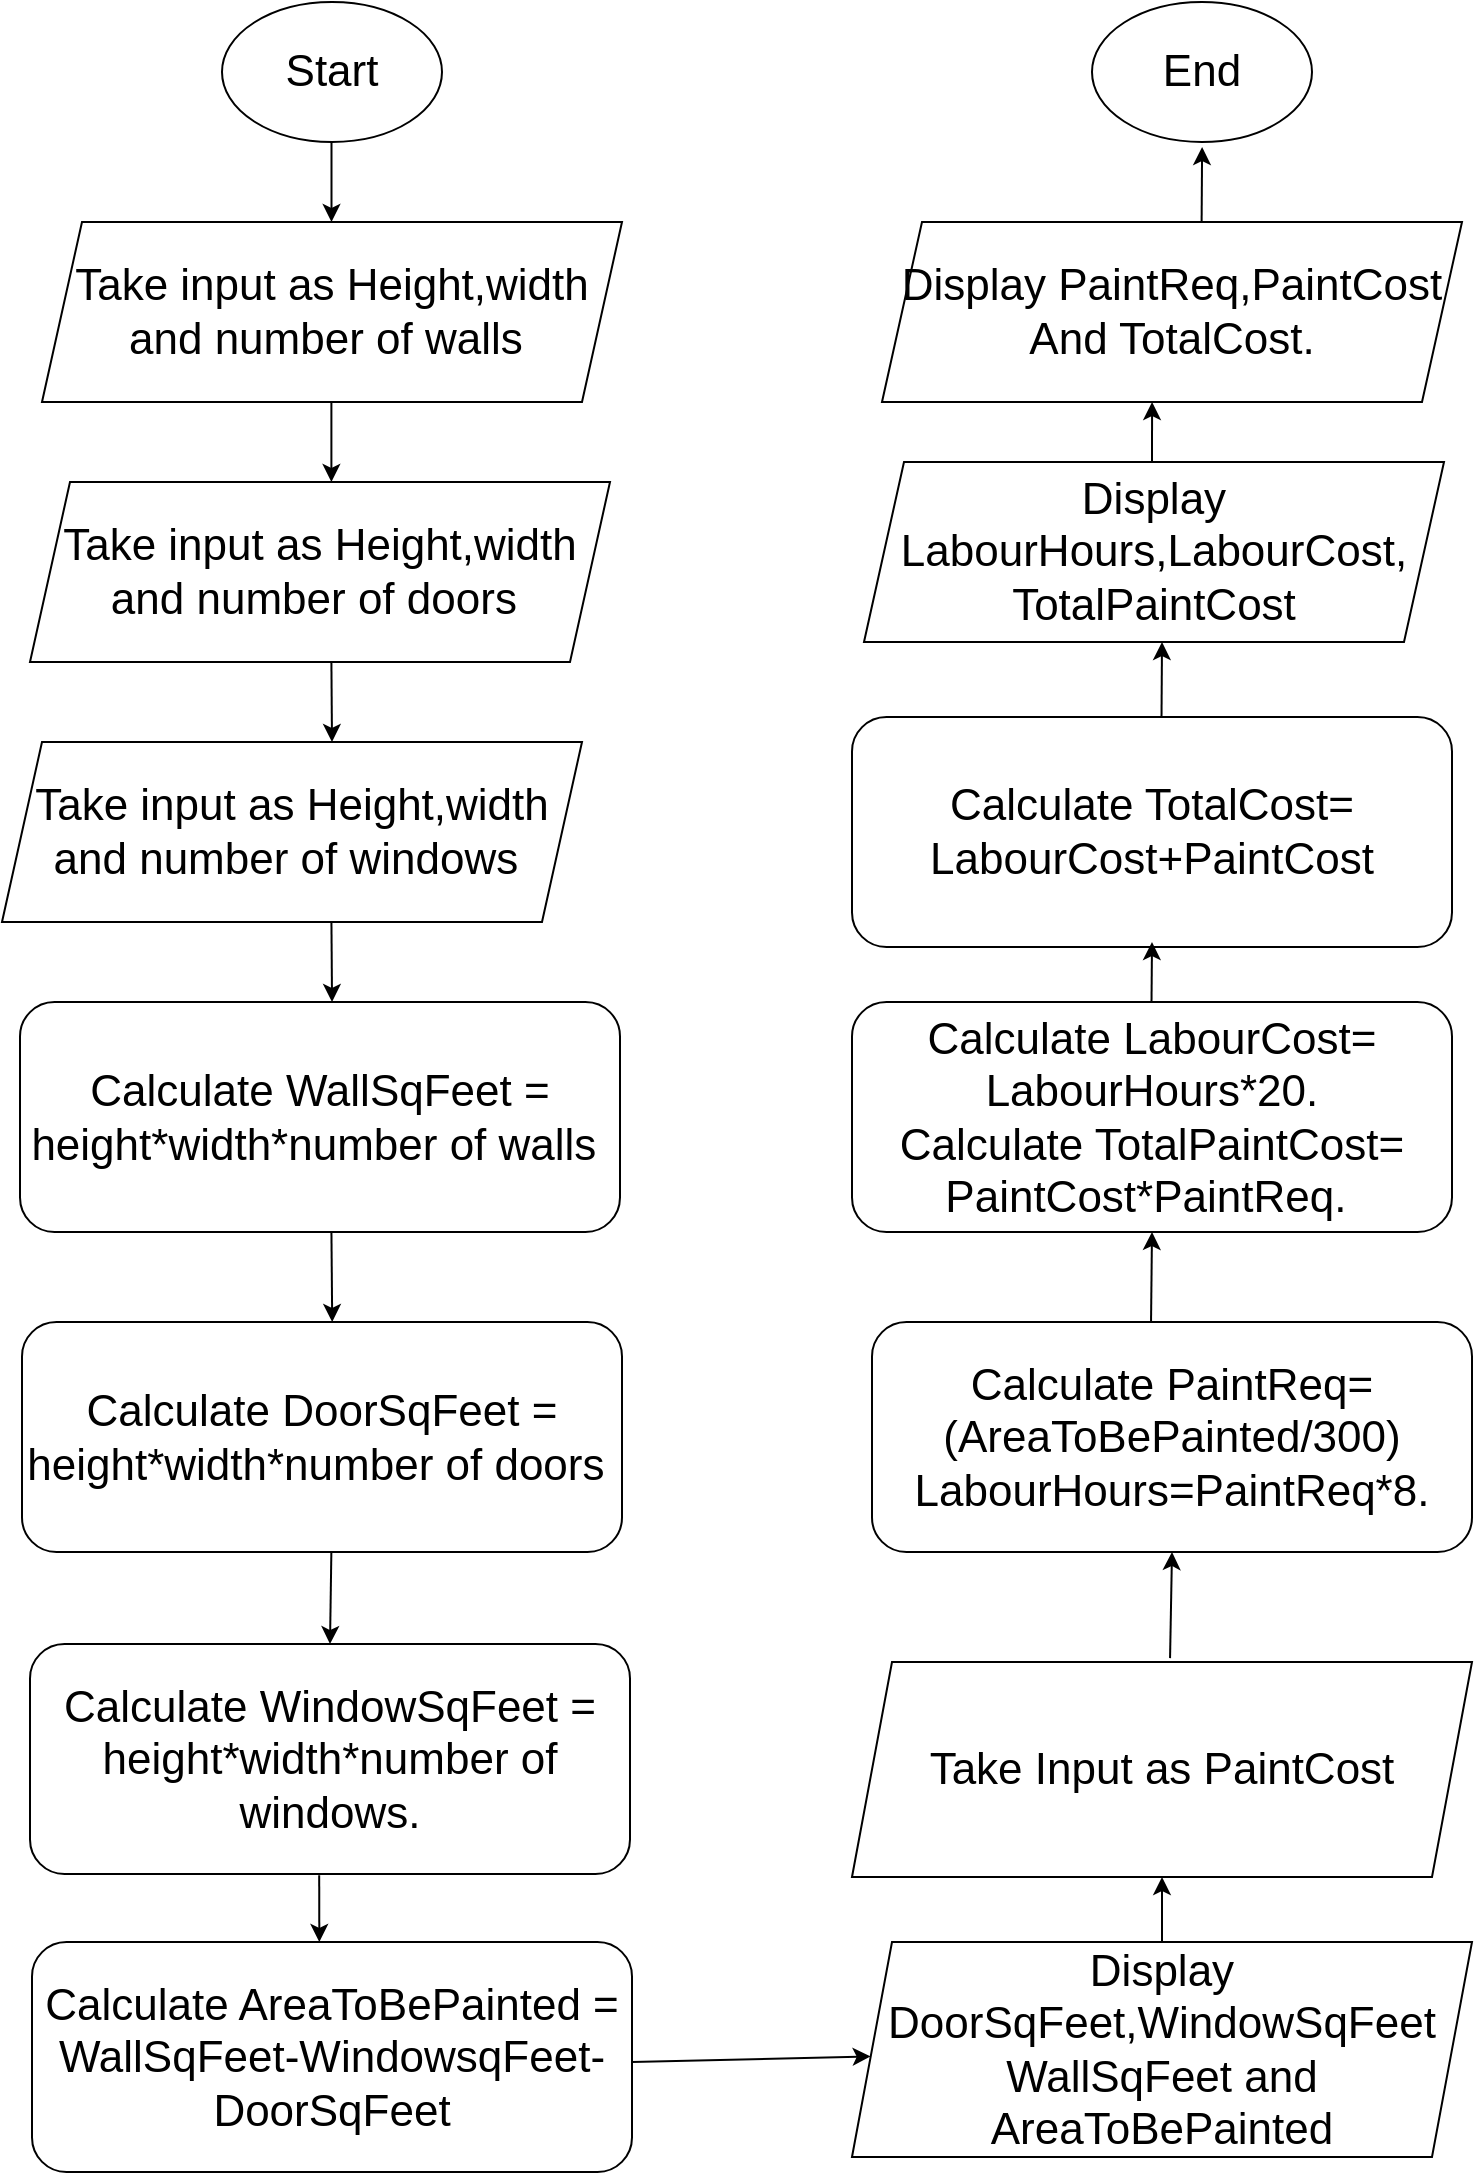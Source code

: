 <mxfile version="20.8.16" type="device"><diagram id="C5RBs43oDa-KdzZeNtuy" name="Page-1"><mxGraphModel dx="2302" dy="1347" grid="1" gridSize="10" guides="1" tooltips="1" connect="1" arrows="1" fold="1" page="1" pageScale="1" pageWidth="827" pageHeight="1169" math="0" shadow="0"><root><mxCell id="WIyWlLk6GJQsqaUBKTNV-0"/><mxCell id="WIyWlLk6GJQsqaUBKTNV-1" parent="WIyWlLk6GJQsqaUBKTNV-0"/><mxCell id="2_w5ukN_lVGqbmfYZrDj-0" value="&lt;font style=&quot;font-size: 22px;&quot;&gt;Start&lt;/font&gt;" style="ellipse;whiteSpace=wrap;html=1;" parent="WIyWlLk6GJQsqaUBKTNV-1" vertex="1"><mxGeometry x="155" y="10" width="110" height="70" as="geometry"/></mxCell><mxCell id="2_w5ukN_lVGqbmfYZrDj-1" value="" style="endArrow=classic;html=1;rounded=0;fontSize=22;" parent="WIyWlLk6GJQsqaUBKTNV-1" edge="1"><mxGeometry width="50" height="50" relative="1" as="geometry"><mxPoint x="209.75" y="80" as="sourcePoint"/><mxPoint x="209.75" y="120" as="targetPoint"/></mxGeometry></mxCell><mxCell id="2_w5ukN_lVGqbmfYZrDj-2" value="Take input as Height,width and number of walls&amp;nbsp;" style="shape=parallelogram;perimeter=parallelogramPerimeter;whiteSpace=wrap;html=1;fixedSize=1;fontSize=22;" parent="WIyWlLk6GJQsqaUBKTNV-1" vertex="1"><mxGeometry x="65" y="120" width="290" height="90" as="geometry"/></mxCell><mxCell id="2_w5ukN_lVGqbmfYZrDj-3" value="Take input as Height,width and number of doors&amp;nbsp;" style="shape=parallelogram;perimeter=parallelogramPerimeter;whiteSpace=wrap;html=1;fixedSize=1;fontSize=22;" parent="WIyWlLk6GJQsqaUBKTNV-1" vertex="1"><mxGeometry x="59" y="250" width="290" height="90" as="geometry"/></mxCell><mxCell id="2_w5ukN_lVGqbmfYZrDj-4" value="Take input as Height,width and number of windows&amp;nbsp;" style="shape=parallelogram;perimeter=parallelogramPerimeter;whiteSpace=wrap;html=1;fixedSize=1;fontSize=22;" parent="WIyWlLk6GJQsqaUBKTNV-1" vertex="1"><mxGeometry x="45" y="380" width="290" height="90" as="geometry"/></mxCell><mxCell id="2_w5ukN_lVGqbmfYZrDj-9" value="" style="endArrow=classic;html=1;rounded=0;fontSize=22;" parent="WIyWlLk6GJQsqaUBKTNV-1" edge="1"><mxGeometry width="50" height="50" relative="1" as="geometry"><mxPoint x="209.7" y="210" as="sourcePoint"/><mxPoint x="209.7" y="250" as="targetPoint"/></mxGeometry></mxCell><mxCell id="2_w5ukN_lVGqbmfYZrDj-10" value="" style="endArrow=classic;html=1;rounded=0;fontSize=22;" parent="WIyWlLk6GJQsqaUBKTNV-1" edge="1"><mxGeometry width="50" height="50" relative="1" as="geometry"><mxPoint x="209.7" y="340" as="sourcePoint"/><mxPoint x="210" y="380" as="targetPoint"/></mxGeometry></mxCell><mxCell id="2_w5ukN_lVGqbmfYZrDj-12" value="Calculate WallSqFeet = height*width*number of walls&amp;nbsp;" style="rounded=1;whiteSpace=wrap;html=1;fillStyle=auto;fontSize=22;" parent="WIyWlLk6GJQsqaUBKTNV-1" vertex="1"><mxGeometry x="54" y="510" width="300" height="115" as="geometry"/></mxCell><mxCell id="2_w5ukN_lVGqbmfYZrDj-13" value="Calculate DoorSqFeet = height*width*number of doors&amp;nbsp;" style="rounded=1;whiteSpace=wrap;html=1;fillStyle=auto;fontSize=22;" parent="WIyWlLk6GJQsqaUBKTNV-1" vertex="1"><mxGeometry x="55" y="670" width="300" height="115" as="geometry"/></mxCell><mxCell id="2_w5ukN_lVGqbmfYZrDj-14" value="Calculate WindowSqFeet = height*width*number of windows." style="rounded=1;whiteSpace=wrap;html=1;fillStyle=auto;fontSize=22;" parent="WIyWlLk6GJQsqaUBKTNV-1" vertex="1"><mxGeometry x="59" y="831" width="300" height="115" as="geometry"/></mxCell><mxCell id="2_w5ukN_lVGqbmfYZrDj-15" value="" style="endArrow=classic;html=1;rounded=0;fontSize=22;entryX=0.5;entryY=0;entryDx=0;entryDy=0;" parent="WIyWlLk6GJQsqaUBKTNV-1" target="2_w5ukN_lVGqbmfYZrDj-14" edge="1"><mxGeometry width="50" height="50" relative="1" as="geometry"><mxPoint x="209.68" y="785" as="sourcePoint"/><mxPoint x="209.98" y="825" as="targetPoint"/></mxGeometry></mxCell><mxCell id="2_w5ukN_lVGqbmfYZrDj-16" value="" style="endArrow=classic;html=1;rounded=0;fontSize=22;entryX=0.517;entryY=0;entryDx=0;entryDy=0;entryPerimeter=0;" parent="WIyWlLk6GJQsqaUBKTNV-1" target="2_w5ukN_lVGqbmfYZrDj-13" edge="1"><mxGeometry width="50" height="50" relative="1" as="geometry"><mxPoint x="209.72" y="625" as="sourcePoint"/><mxPoint x="210.02" y="665" as="targetPoint"/></mxGeometry></mxCell><mxCell id="2_w5ukN_lVGqbmfYZrDj-17" value="" style="endArrow=classic;html=1;rounded=0;fontSize=22;" parent="WIyWlLk6GJQsqaUBKTNV-1" edge="1"><mxGeometry width="50" height="50" relative="1" as="geometry"><mxPoint x="209.72" y="470" as="sourcePoint"/><mxPoint x="210.02" y="510" as="targetPoint"/></mxGeometry></mxCell><mxCell id="2_w5ukN_lVGqbmfYZrDj-18" value="Calculate AreaToBePainted = WallSqFeet-WindowsqFeet-DoorSqFeet" style="rounded=1;whiteSpace=wrap;html=1;fillStyle=auto;fontSize=22;" parent="WIyWlLk6GJQsqaUBKTNV-1" vertex="1"><mxGeometry x="60" y="980" width="300" height="115" as="geometry"/></mxCell><mxCell id="2_w5ukN_lVGqbmfYZrDj-20" value="Display DoorSqFeet,WindowSqFeet&lt;br&gt;WallSqFeet and AreaToBePainted" style="shape=parallelogram;perimeter=parallelogramPerimeter;whiteSpace=wrap;html=1;fixedSize=1;fontSize=22;" parent="WIyWlLk6GJQsqaUBKTNV-1" vertex="1"><mxGeometry x="470" y="980" width="310" height="107.5" as="geometry"/></mxCell><mxCell id="2_w5ukN_lVGqbmfYZrDj-22" value="Take Input as PaintCost" style="shape=parallelogram;perimeter=parallelogramPerimeter;whiteSpace=wrap;html=1;fixedSize=1;fontSize=22;" parent="WIyWlLk6GJQsqaUBKTNV-1" vertex="1"><mxGeometry x="470" y="840" width="310" height="107.5" as="geometry"/></mxCell><mxCell id="2_w5ukN_lVGqbmfYZrDj-23" value="Calculate PaintReq=(AreaToBePainted/300)&lt;br&gt;LabourHours=PaintReq*8." style="rounded=1;whiteSpace=wrap;html=1;fillStyle=auto;fontSize=22;" parent="WIyWlLk6GJQsqaUBKTNV-1" vertex="1"><mxGeometry x="480" y="670" width="300" height="115" as="geometry"/></mxCell><mxCell id="2_w5ukN_lVGqbmfYZrDj-24" value="Calculate LabourCost=&lt;br style=&quot;border-color: var(--border-color);&quot;&gt;LabourHours*20.&lt;br&gt;Calculate TotalPaintCost=&lt;br&gt;PaintCost*PaintReq.&amp;nbsp;" style="rounded=1;whiteSpace=wrap;html=1;fillStyle=auto;fontSize=22;" parent="WIyWlLk6GJQsqaUBKTNV-1" vertex="1"><mxGeometry x="470" y="510" width="300" height="115" as="geometry"/></mxCell><mxCell id="2_w5ukN_lVGqbmfYZrDj-25" value="Calculate TotalCost=&lt;br&gt;LabourCost+PaintCost" style="rounded=1;whiteSpace=wrap;html=1;fillStyle=auto;fontSize=22;" parent="WIyWlLk6GJQsqaUBKTNV-1" vertex="1"><mxGeometry x="470" y="367.5" width="300" height="115" as="geometry"/></mxCell><mxCell id="2_w5ukN_lVGqbmfYZrDj-26" value="Display LabourHours,LabourCost,&lt;br&gt;TotalPaintCost" style="shape=parallelogram;perimeter=parallelogramPerimeter;whiteSpace=wrap;html=1;fixedSize=1;fontSize=22;" parent="WIyWlLk6GJQsqaUBKTNV-1" vertex="1"><mxGeometry x="476" y="240" width="290" height="90" as="geometry"/></mxCell><mxCell id="2_w5ukN_lVGqbmfYZrDj-27" value="Display PaintReq,PaintCost And TotalCost." style="shape=parallelogram;perimeter=parallelogramPerimeter;whiteSpace=wrap;html=1;fixedSize=1;fontSize=22;" parent="WIyWlLk6GJQsqaUBKTNV-1" vertex="1"><mxGeometry x="485" y="120" width="290" height="90" as="geometry"/></mxCell><mxCell id="2_w5ukN_lVGqbmfYZrDj-29" value="&lt;font style=&quot;font-size: 22px;&quot;&gt;End&lt;/font&gt;" style="ellipse;whiteSpace=wrap;html=1;" parent="WIyWlLk6GJQsqaUBKTNV-1" vertex="1"><mxGeometry x="590" y="10" width="110" height="70" as="geometry"/></mxCell><mxCell id="2_w5ukN_lVGqbmfYZrDj-30" value="" style="endArrow=classic;html=1;rounded=0;fontSize=22;entryX=0.5;entryY=0;entryDx=0;entryDy=0;exitX=0.482;exitY=1.005;exitDx=0;exitDy=0;exitPerimeter=0;" parent="WIyWlLk6GJQsqaUBKTNV-1" source="2_w5ukN_lVGqbmfYZrDj-14" edge="1"><mxGeometry width="50" height="50" relative="1" as="geometry"><mxPoint x="204" y="950" as="sourcePoint"/><mxPoint x="203.66" y="980" as="targetPoint"/></mxGeometry></mxCell><mxCell id="2_w5ukN_lVGqbmfYZrDj-31" value="" style="endArrow=classic;html=1;rounded=0;fontSize=22;exitX=1;exitY=0.522;exitDx=0;exitDy=0;exitPerimeter=0;" parent="WIyWlLk6GJQsqaUBKTNV-1" source="2_w5ukN_lVGqbmfYZrDj-18" target="2_w5ukN_lVGqbmfYZrDj-20" edge="1"><mxGeometry width="50" height="50" relative="1" as="geometry"><mxPoint x="400" y="1039.995" as="sourcePoint"/><mxPoint x="400.06" y="1073.42" as="targetPoint"/></mxGeometry></mxCell><mxCell id="2_w5ukN_lVGqbmfYZrDj-32" value="" style="endArrow=classic;html=1;rounded=0;fontSize=22;exitX=0.5;exitY=0;exitDx=0;exitDy=0;entryX=0.5;entryY=1;entryDx=0;entryDy=0;" parent="WIyWlLk6GJQsqaUBKTNV-1" source="2_w5ukN_lVGqbmfYZrDj-20" target="2_w5ukN_lVGqbmfYZrDj-22" edge="1"><mxGeometry width="50" height="50" relative="1" as="geometry"><mxPoint x="629.63" y="979.995" as="sourcePoint"/><mxPoint x="629.69" y="1013.42" as="targetPoint"/></mxGeometry></mxCell><mxCell id="2_w5ukN_lVGqbmfYZrDj-33" value="" style="endArrow=classic;html=1;rounded=0;fontSize=22;exitX=0.513;exitY=-0.018;exitDx=0;exitDy=0;entryX=0.5;entryY=1;entryDx=0;entryDy=0;exitPerimeter=0;" parent="WIyWlLk6GJQsqaUBKTNV-1" source="2_w5ukN_lVGqbmfYZrDj-22" target="2_w5ukN_lVGqbmfYZrDj-23" edge="1"><mxGeometry width="50" height="50" relative="1" as="geometry"><mxPoint x="645.3" y="840.005" as="sourcePoint"/><mxPoint x="644.7" y="807.725" as="targetPoint"/></mxGeometry></mxCell><mxCell id="2_w5ukN_lVGqbmfYZrDj-34" value="" style="endArrow=classic;html=1;rounded=0;fontSize=22;exitX=0.513;exitY=-0.018;exitDx=0;exitDy=0;exitPerimeter=0;entryX=0.5;entryY=1;entryDx=0;entryDy=0;" parent="WIyWlLk6GJQsqaUBKTNV-1" target="2_w5ukN_lVGqbmfYZrDj-24" edge="1"><mxGeometry width="50" height="50" relative="1" as="geometry"><mxPoint x="619.52" y="669.995" as="sourcePoint"/><mxPoint x="620" y="630" as="targetPoint"/></mxGeometry></mxCell><mxCell id="2_w5ukN_lVGqbmfYZrDj-35" value="" style="endArrow=classic;html=1;rounded=0;fontSize=22;exitX=0.513;exitY=-0.018;exitDx=0;exitDy=0;exitPerimeter=0;" parent="WIyWlLk6GJQsqaUBKTNV-1" edge="1"><mxGeometry width="50" height="50" relative="1" as="geometry"><mxPoint x="619.76" y="509.995" as="sourcePoint"/><mxPoint x="620" y="480" as="targetPoint"/></mxGeometry></mxCell><mxCell id="2_w5ukN_lVGqbmfYZrDj-36" value="" style="endArrow=classic;html=1;rounded=0;fontSize=22;exitX=0.513;exitY=-0.018;exitDx=0;exitDy=0;exitPerimeter=0;" parent="WIyWlLk6GJQsqaUBKTNV-1" edge="1"><mxGeometry width="50" height="50" relative="1" as="geometry"><mxPoint x="624.76" y="367.495" as="sourcePoint"/><mxPoint x="625" y="330" as="targetPoint"/></mxGeometry></mxCell><mxCell id="2_w5ukN_lVGqbmfYZrDj-37" value="" style="endArrow=classic;html=1;rounded=0;fontSize=22;" parent="WIyWlLk6GJQsqaUBKTNV-1" edge="1"><mxGeometry width="50" height="50" relative="1" as="geometry"><mxPoint x="620" y="240" as="sourcePoint"/><mxPoint x="620.03" y="210" as="targetPoint"/></mxGeometry></mxCell><mxCell id="2_w5ukN_lVGqbmfYZrDj-38" value="" style="endArrow=classic;html=1;rounded=0;fontSize=22;exitX=0.513;exitY=-0.018;exitDx=0;exitDy=0;exitPerimeter=0;" parent="WIyWlLk6GJQsqaUBKTNV-1" edge="1"><mxGeometry width="50" height="50" relative="1" as="geometry"><mxPoint x="644.81" y="119.995" as="sourcePoint"/><mxPoint x="645.05" y="82.5" as="targetPoint"/></mxGeometry></mxCell></root></mxGraphModel></diagram></mxfile>